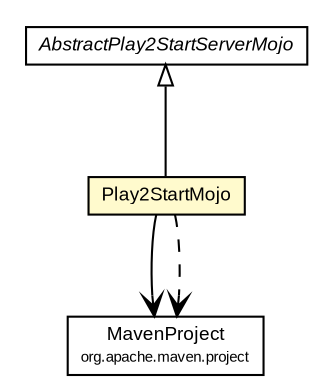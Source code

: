 #!/usr/local/bin/dot
#
# Class diagram 
# Generated by UMLGraph version R5_6-24-gf6e263 (http://www.umlgraph.org/)
#

digraph G {
	edge [fontname="arial",fontsize=10,labelfontname="arial",labelfontsize=10];
	node [fontname="arial",fontsize=10,shape=plaintext];
	nodesep=0.25;
	ranksep=0.5;
	// com.google.code.play2.plugin.Play2StartMojo
	c802 [label=<<table title="com.google.code.play2.plugin.Play2StartMojo" border="0" cellborder="1" cellspacing="0" cellpadding="2" port="p" bgcolor="lemonChiffon" href="./Play2StartMojo.html">
		<tr><td><table border="0" cellspacing="0" cellpadding="1">
<tr><td align="center" balign="center"> Play2StartMojo </td></tr>
		</table></td></tr>
		</table>>, URL="./Play2StartMojo.html", fontname="arial", fontcolor="black", fontsize=9.0];
	// com.google.code.play2.plugin.AbstractPlay2StartServerMojo
	c815 [label=<<table title="com.google.code.play2.plugin.AbstractPlay2StartServerMojo" border="0" cellborder="1" cellspacing="0" cellpadding="2" port="p" href="./AbstractPlay2StartServerMojo.html">
		<tr><td><table border="0" cellspacing="0" cellpadding="1">
<tr><td align="center" balign="center"><font face="arial italic"> AbstractPlay2StartServerMojo </font></td></tr>
		</table></td></tr>
		</table>>, URL="./AbstractPlay2StartServerMojo.html", fontname="arial", fontcolor="black", fontsize=9.0];
	//com.google.code.play2.plugin.Play2StartMojo extends com.google.code.play2.plugin.AbstractPlay2StartServerMojo
	c815:p -> c802:p [dir=back,arrowtail=empty];
	// com.google.code.play2.plugin.Play2StartMojo NAVASSOC org.apache.maven.project.MavenProject
	c802:p -> c826:p [taillabel="", label="", headlabel="", fontname="arial", fontcolor="black", fontsize=10.0, color="black", arrowhead=open];
	// com.google.code.play2.plugin.Play2StartMojo DEPEND org.apache.maven.project.MavenProject
	c802:p -> c826:p [taillabel="", label="", headlabel="", fontname="arial", fontcolor="black", fontsize=10.0, color="black", arrowhead=open, style=dashed];
	// org.apache.maven.project.MavenProject
	c826 [label=<<table title="org.apache.maven.project.MavenProject" border="0" cellborder="1" cellspacing="0" cellpadding="2" port="p" href="http://maven.apache.org/ref/2.2.1/maven-project/apidocs/org/apache/maven/project/MavenProject.html">
		<tr><td><table border="0" cellspacing="0" cellpadding="1">
<tr><td align="center" balign="center"> MavenProject </td></tr>
<tr><td align="center" balign="center"><font point-size="7.0"> org.apache.maven.project </font></td></tr>
		</table></td></tr>
		</table>>, URL="http://maven.apache.org/ref/2.2.1/maven-project/apidocs/org/apache/maven/project/MavenProject.html", fontname="arial", fontcolor="black", fontsize=9.0];
}

